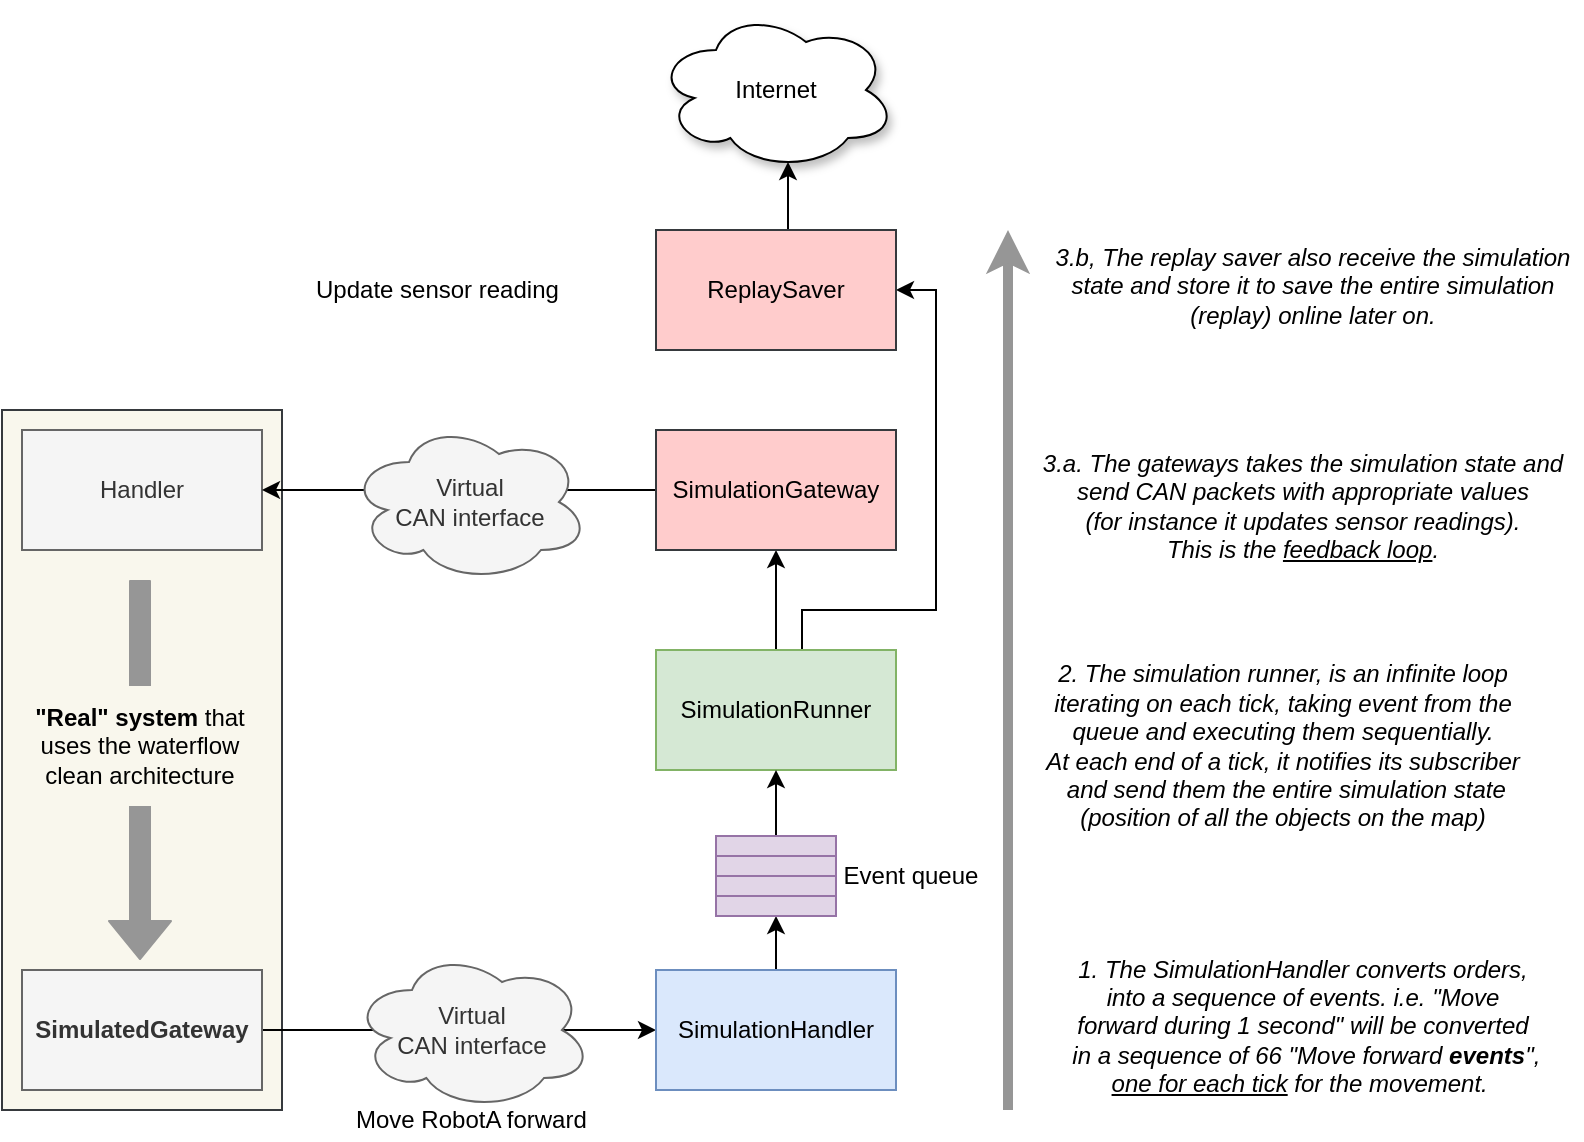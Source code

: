 <mxfile version="12.4.1" type="device" pages="1"><diagram id="v6wH87Oiih6sekImalTV" name="Page-1"><mxGraphModel dx="286" dy="1798" grid="1" gridSize="10" guides="1" tooltips="1" connect="1" arrows="1" fold="1" page="1" pageScale="1" pageWidth="850" pageHeight="1100" math="0" shadow="0"><root><mxCell id="0"/><mxCell id="1" parent="0"/><mxCell id="_nN10ph7F79uGjppQ_8x-2" value="" style="rounded=0;whiteSpace=wrap;html=1;gradientDirection=east;fillColor=#f9f7ed;strokeColor=#36393d;" parent="1" vertex="1"><mxGeometry x="100" y="100" width="140" height="350" as="geometry"/></mxCell><mxCell id="_nN10ph7F79uGjppQ_8x-25" value="" style="edgeStyle=orthogonalEdgeStyle;rounded=0;orthogonalLoop=1;jettySize=auto;html=1;" parent="1" source="_nN10ph7F79uGjppQ_8x-1" target="_nN10ph7F79uGjppQ_8x-24" edge="1"><mxGeometry relative="1" as="geometry"/></mxCell><mxCell id="_nN10ph7F79uGjppQ_8x-1" value="SimulatedGateway" style="rounded=0;whiteSpace=wrap;html=1;fillColor=#f5f5f5;strokeColor=#666666;fontColor=#333333;fontStyle=1" parent="1" vertex="1"><mxGeometry x="110" y="380" width="120" height="60" as="geometry"/></mxCell><mxCell id="_nN10ph7F79uGjppQ_8x-28" style="edgeStyle=orthogonalEdgeStyle;rounded=0;orthogonalLoop=1;jettySize=auto;html=1;exitX=0.5;exitY=0;exitDx=0;exitDy=0;entryX=0.5;entryY=1;entryDx=0;entryDy=0;" parent="1" source="_nN10ph7F79uGjppQ_8x-24" target="_nN10ph7F79uGjppQ_8x-18" edge="1"><mxGeometry relative="1" as="geometry"/></mxCell><mxCell id="_nN10ph7F79uGjppQ_8x-24" value="SimulationHandler" style="rounded=0;whiteSpace=wrap;html=1;fillColor=#dae8fc;strokeColor=#6c8ebf;" parent="1" vertex="1"><mxGeometry x="427" y="380" width="120" height="60" as="geometry"/></mxCell><mxCell id="Hm_ejmPkRvFVuMe88L6c-31" style="edgeStyle=orthogonalEdgeStyle;rounded=0;orthogonalLoop=1;jettySize=auto;html=1;exitX=0.5;exitY=0;exitDx=0;exitDy=0;entryX=0.5;entryY=1;entryDx=0;entryDy=0;" parent="1" source="_nN10ph7F79uGjppQ_8x-7" target="Hm_ejmPkRvFVuMe88L6c-7" edge="1"><mxGeometry relative="1" as="geometry"/></mxCell><mxCell id="Hm_ejmPkRvFVuMe88L6c-32" style="edgeStyle=orthogonalEdgeStyle;rounded=0;orthogonalLoop=1;jettySize=auto;html=1;exitX=0.578;exitY=0.02;exitDx=0;exitDy=0;entryX=1;entryY=0.5;entryDx=0;entryDy=0;exitPerimeter=0;" parent="1" source="_nN10ph7F79uGjppQ_8x-7" target="Hm_ejmPkRvFVuMe88L6c-10" edge="1"><mxGeometry relative="1" as="geometry"><Array as="points"><mxPoint x="496" y="220"/><mxPoint x="500" y="220"/><mxPoint x="500" y="200"/><mxPoint x="567" y="200"/><mxPoint x="567" y="40"/></Array></mxGeometry></mxCell><mxCell id="_nN10ph7F79uGjppQ_8x-7" value="SimulationRunner" style="rounded=0;whiteSpace=wrap;html=1;fillColor=#d5e8d4;strokeColor=#82b366;" parent="1" vertex="1"><mxGeometry x="427" y="220" width="120" height="60" as="geometry"/></mxCell><mxCell id="Hm_ejmPkRvFVuMe88L6c-23" style="edgeStyle=orthogonalEdgeStyle;rounded=0;orthogonalLoop=1;jettySize=auto;html=1;exitX=0.5;exitY=0;exitDx=0;exitDy=0;entryX=0.5;entryY=1;entryDx=0;entryDy=0;" parent="1" source="_nN10ph7F79uGjppQ_8x-15" target="_nN10ph7F79uGjppQ_8x-7" edge="1"><mxGeometry relative="1" as="geometry"/></mxCell><mxCell id="_nN10ph7F79uGjppQ_8x-15" value="" style="rounded=0;whiteSpace=wrap;html=1;fillColor=#e1d5e7;strokeColor=#9673a6;" parent="1" vertex="1"><mxGeometry x="457" y="313" width="60" height="10" as="geometry"/></mxCell><mxCell id="_nN10ph7F79uGjppQ_8x-16" value="" style="rounded=0;whiteSpace=wrap;html=1;fillColor=#e1d5e7;strokeColor=#9673a6;" parent="1" vertex="1"><mxGeometry x="457" y="323" width="60" height="10" as="geometry"/></mxCell><mxCell id="_nN10ph7F79uGjppQ_8x-17" value="" style="rounded=0;whiteSpace=wrap;html=1;fillColor=#e1d5e7;strokeColor=#9673a6;" parent="1" vertex="1"><mxGeometry x="457" y="333" width="60" height="10" as="geometry"/></mxCell><mxCell id="_nN10ph7F79uGjppQ_8x-18" value="" style="rounded=0;whiteSpace=wrap;html=1;fillColor=#e1d5e7;strokeColor=#9673a6;" parent="1" vertex="1"><mxGeometry x="457" y="343" width="60" height="10" as="geometry"/></mxCell><mxCell id="JUeLAO62z281RcqUYDx4-1" value="Event queue" style="text;html=1;strokeColor=none;fillColor=none;align=center;verticalAlign=middle;whiteSpace=wrap;rounded=0;" parent="1" vertex="1"><mxGeometry x="517" y="323" width="75" height="20" as="geometry"/></mxCell><mxCell id="Hm_ejmPkRvFVuMe88L6c-1" value="Handler" style="rounded=0;whiteSpace=wrap;html=1;fillColor=#f5f5f5;strokeColor=#666666;fontColor=#333333;" parent="1" vertex="1"><mxGeometry x="110" y="110" width="120" height="60" as="geometry"/></mxCell><mxCell id="Hm_ejmPkRvFVuMe88L6c-9" style="edgeStyle=orthogonalEdgeStyle;rounded=0;orthogonalLoop=1;jettySize=auto;html=1;exitX=0;exitY=0.5;exitDx=0;exitDy=0;entryX=1;entryY=0.5;entryDx=0;entryDy=0;" parent="1" source="Hm_ejmPkRvFVuMe88L6c-7" target="Hm_ejmPkRvFVuMe88L6c-1" edge="1"><mxGeometry relative="1" as="geometry"/></mxCell><mxCell id="Hm_ejmPkRvFVuMe88L6c-41" style="edgeStyle=orthogonalEdgeStyle;rounded=0;orthogonalLoop=1;jettySize=auto;html=1;exitX=0.5;exitY=0;exitDx=0;exitDy=0;entryX=0.55;entryY=0.95;entryDx=0;entryDy=0;entryPerimeter=0;strokeColor=#000000;strokeWidth=1;fillColor=#969696;" parent="1" source="Hm_ejmPkRvFVuMe88L6c-10" target="Hm_ejmPkRvFVuMe88L6c-13" edge="1"><mxGeometry relative="1" as="geometry"/></mxCell><mxCell id="Hm_ejmPkRvFVuMe88L6c-10" value="ReplaySaver" style="rounded=0;whiteSpace=wrap;html=1;fillColor=#ffcccc;strokeColor=#36393d;" parent="1" vertex="1"><mxGeometry x="427" y="10" width="120" height="60" as="geometry"/></mxCell><mxCell id="Hm_ejmPkRvFVuMe88L6c-13" value="Internet" style="ellipse;shape=cloud;whiteSpace=wrap;html=1;shadow=1;" parent="1" vertex="1"><mxGeometry x="427" y="-100" width="120" height="80" as="geometry"/></mxCell><mxCell id="Hm_ejmPkRvFVuMe88L6c-18" value="&lt;i&gt;1. The SimulationHandler converts orders,&lt;br&gt;into a sequence of events. i.e. &quot;Move&lt;br&gt;forward during 1 second&quot; will be converted&lt;br&gt;&amp;nbsp;in a sequence of 66 &quot;Move forward &lt;b&gt;events&lt;/b&gt;&quot;,&lt;br&gt;&lt;u&gt;one for each tick&lt;/u&gt; for the movement.&amp;nbsp;&lt;/i&gt;" style="text;html=1;resizable=0;points=[];autosize=1;align=center;verticalAlign=middle;spacingTop=-4;labelBorderColor=none;horizontal=1;" parent="1" vertex="1"><mxGeometry x="625" y="375" width="250" height="70" as="geometry"/></mxCell><mxCell id="Hm_ejmPkRvFVuMe88L6c-19" value="&lt;i&gt;2. The simulation runner, is an infinite loop&lt;br&gt;iterating on each tick, taking event from the &lt;br&gt;queue and executing them sequentially.&lt;br&gt;At each end of a tick, it notifies its subscriber&lt;br&gt;&amp;nbsp;and send them the entire simulation state &lt;br&gt;(position of all the objects on the map)&lt;br&gt;&lt;/i&gt;" style="text;html=1;resizable=0;points=[];autosize=1;align=center;verticalAlign=middle;spacingTop=-4;labelBorderColor=none;horizontal=1;" parent="1" vertex="1"><mxGeometry x="615" y="230" width="250" height="80" as="geometry"/></mxCell><mxCell id="Hm_ejmPkRvFVuMe88L6c-7" value="SimulationGateway" style="rounded=0;whiteSpace=wrap;html=1;fillColor=#ffcccc;strokeColor=#36393d;" parent="1" vertex="1"><mxGeometry x="427" y="110" width="120" height="60" as="geometry"/></mxCell><mxCell id="Hm_ejmPkRvFVuMe88L6c-34" value="&lt;i&gt;3.a. The gateways takes the simulation state and&lt;br&gt;send CAN packets with appropriate values&lt;br&gt;(for instance it updates sensor readings).&lt;br&gt;This is the &lt;/i&gt;&lt;i&gt;&lt;u&gt;feedback loop&lt;/u&gt;.&lt;/i&gt;" style="text;html=1;resizable=0;points=[];autosize=1;align=center;verticalAlign=middle;spacingTop=-4;labelBorderColor=none;horizontal=1;" parent="1" vertex="1"><mxGeometry x="610" y="120" width="280" height="60" as="geometry"/></mxCell><mxCell id="Hm_ejmPkRvFVuMe88L6c-35" value="&lt;i&gt;3.b, The replay saver also receive the simulation&lt;br&gt;state and store it to save the entire simulation&lt;br&gt;(replay) online later on.&lt;br&gt;&lt;/i&gt;" style="text;html=1;resizable=0;points=[];autosize=1;align=center;verticalAlign=middle;spacingTop=-4;labelBorderColor=none;horizontal=1;" parent="1" vertex="1"><mxGeometry x="620" y="20" width="270" height="40" as="geometry"/></mxCell><mxCell id="Hm_ejmPkRvFVuMe88L6c-36" value="" style="endArrow=classic;html=1;strokeWidth=5;strokeColor=#969696;" parent="1" edge="1"><mxGeometry width="50" height="50" relative="1" as="geometry"><mxPoint x="603" y="450" as="sourcePoint"/><mxPoint x="603" y="10" as="targetPoint"/></mxGeometry></mxCell><mxCell id="Hm_ejmPkRvFVuMe88L6c-37" value="" style="endArrow=classic;html=1;strokeColor=#969696;strokeWidth=1;shape=flexArrow;fillColor=#969696;" parent="1" edge="1"><mxGeometry width="50" height="50" relative="1" as="geometry"><mxPoint x="169" y="185" as="sourcePoint"/><mxPoint x="169" y="375" as="targetPoint"/></mxGeometry></mxCell><mxCell id="Hm_ejmPkRvFVuMe88L6c-39" value="&lt;b&gt;&quot;Real&quot; system &lt;/b&gt;that&lt;br&gt;uses the waterflow&lt;br&gt;clean architecture" style="rounded=0;whiteSpace=wrap;html=1;shadow=0;fillColor=#F9F7ED;align=center;strokeColor=none;" parent="1" vertex="1"><mxGeometry x="109" y="238" width="120" height="60" as="geometry"/></mxCell><mxCell id="Hm_ejmPkRvFVuMe88L6c-46" value="Move RobotA forward" style="text;html=1;resizable=0;points=[];autosize=1;align=left;verticalAlign=top;spacingTop=-4;" parent="1" vertex="1"><mxGeometry x="275" y="445" width="130" height="20" as="geometry"/></mxCell><mxCell id="Hm_ejmPkRvFVuMe88L6c-47" value="Update sensor reading" style="text;html=1;resizable=0;points=[];autosize=1;align=left;verticalAlign=top;spacingTop=-4;" parent="1" vertex="1"><mxGeometry x="255" y="30" width="140" height="20" as="geometry"/></mxCell><mxCell id="1C91GM988vI1BU3Vt6l5-2" value="Virtual&lt;br&gt;CAN interface" style="ellipse;shape=cloud;whiteSpace=wrap;html=1;fillColor=#f5f5f5;strokeColor=#666666;fontColor=#333333;" vertex="1" parent="1"><mxGeometry x="275" y="370" width="120" height="80" as="geometry"/></mxCell><mxCell id="1C91GM988vI1BU3Vt6l5-4" value="Virtual&lt;br&gt;CAN interface" style="ellipse;shape=cloud;whiteSpace=wrap;html=1;fillColor=#f5f5f5;strokeColor=#666666;fontColor=#333333;" vertex="1" parent="1"><mxGeometry x="273.5" y="106" width="120" height="80" as="geometry"/></mxCell></root></mxGraphModel></diagram></mxfile>